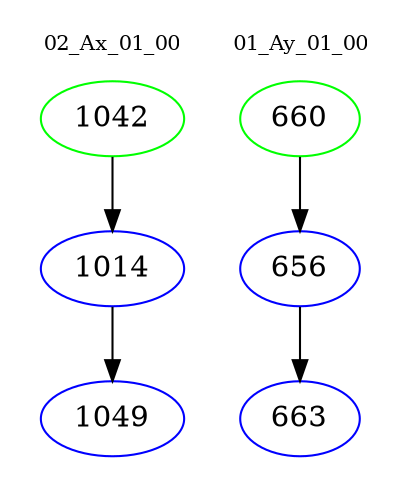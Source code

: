 digraph{
subgraph cluster_0 {
color = white
label = "02_Ax_01_00";
fontsize=10;
T0_1042 [label="1042", color="green"]
T0_1042 -> T0_1014 [color="black"]
T0_1014 [label="1014", color="blue"]
T0_1014 -> T0_1049 [color="black"]
T0_1049 [label="1049", color="blue"]
}
subgraph cluster_1 {
color = white
label = "01_Ay_01_00";
fontsize=10;
T1_660 [label="660", color="green"]
T1_660 -> T1_656 [color="black"]
T1_656 [label="656", color="blue"]
T1_656 -> T1_663 [color="black"]
T1_663 [label="663", color="blue"]
}
}
